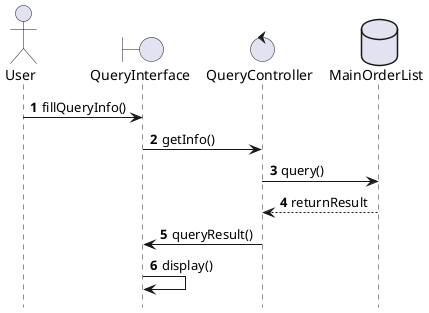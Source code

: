 @startuml
''' 省略底部
	hide footbox 

''' 定义类
	actor User as act
	boundary QueryInterface as bou
	control QueryController as con
	database MainOrderList as db

	autonumber
	act -> bou : fillQueryInfo()
	bou -> con : getInfo()
	con -> db :  query()
	db --> con : returnResult
	con -> bou : queryResult()
	bou -> bou : display()

@enduml